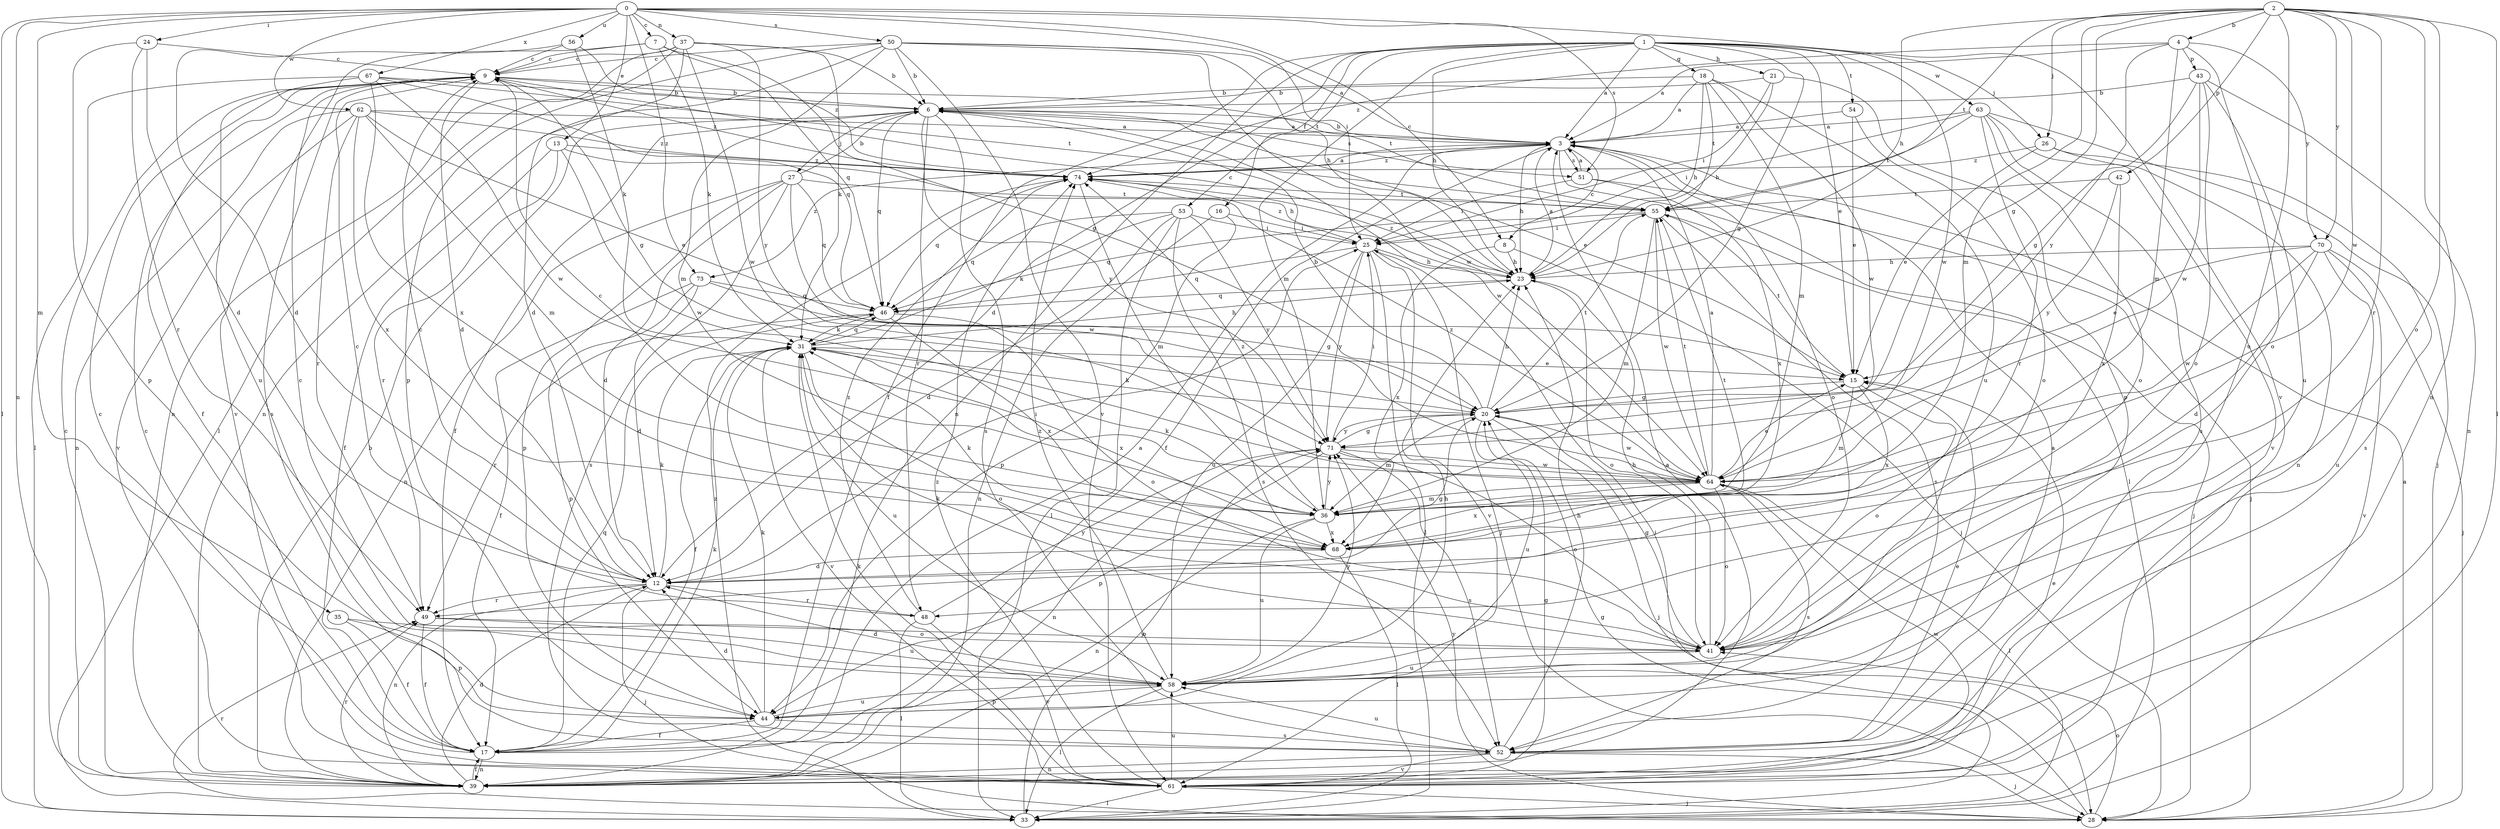 strict digraph  {
0;
1;
2;
3;
4;
6;
7;
8;
9;
12;
13;
15;
16;
17;
18;
20;
21;
23;
24;
25;
26;
27;
28;
31;
33;
35;
36;
37;
39;
41;
42;
43;
44;
46;
48;
49;
50;
51;
52;
53;
54;
55;
56;
58;
61;
62;
63;
64;
67;
68;
70;
71;
73;
74;
0 -> 7  [label=c];
0 -> 8  [label=c];
0 -> 13  [label=e];
0 -> 24  [label=i];
0 -> 25  [label=i];
0 -> 33  [label=l];
0 -> 35  [label=m];
0 -> 37  [label=n];
0 -> 39  [label=n];
0 -> 50  [label=s];
0 -> 51  [label=s];
0 -> 56  [label=u];
0 -> 61  [label=v];
0 -> 62  [label=w];
0 -> 67  [label=x];
0 -> 73  [label=z];
1 -> 3  [label=a];
1 -> 12  [label=d];
1 -> 15  [label=e];
1 -> 16  [label=f];
1 -> 17  [label=f];
1 -> 18  [label=g];
1 -> 20  [label=g];
1 -> 21  [label=h];
1 -> 23  [label=h];
1 -> 26  [label=j];
1 -> 36  [label=m];
1 -> 39  [label=n];
1 -> 53  [label=t];
1 -> 54  [label=t];
1 -> 63  [label=w];
1 -> 64  [label=w];
2 -> 4  [label=b];
2 -> 20  [label=g];
2 -> 23  [label=h];
2 -> 26  [label=j];
2 -> 33  [label=l];
2 -> 36  [label=m];
2 -> 39  [label=n];
2 -> 41  [label=o];
2 -> 42  [label=p];
2 -> 48  [label=r];
2 -> 55  [label=t];
2 -> 58  [label=u];
2 -> 64  [label=w];
2 -> 70  [label=y];
3 -> 6  [label=b];
3 -> 8  [label=c];
3 -> 17  [label=f];
3 -> 23  [label=h];
3 -> 33  [label=l];
3 -> 41  [label=o];
3 -> 51  [label=s];
3 -> 73  [label=z];
3 -> 74  [label=z];
4 -> 3  [label=a];
4 -> 36  [label=m];
4 -> 41  [label=o];
4 -> 43  [label=p];
4 -> 70  [label=y];
4 -> 71  [label=y];
4 -> 74  [label=z];
6 -> 3  [label=a];
6 -> 15  [label=e];
6 -> 17  [label=f];
6 -> 27  [label=j];
6 -> 46  [label=q];
6 -> 48  [label=r];
6 -> 51  [label=s];
6 -> 52  [label=s];
6 -> 64  [label=w];
6 -> 71  [label=y];
7 -> 9  [label=c];
7 -> 20  [label=g];
7 -> 31  [label=k];
7 -> 46  [label=q];
7 -> 61  [label=v];
8 -> 23  [label=h];
8 -> 28  [label=j];
8 -> 68  [label=x];
9 -> 6  [label=b];
9 -> 12  [label=d];
9 -> 17  [label=f];
9 -> 20  [label=g];
9 -> 52  [label=s];
9 -> 55  [label=t];
9 -> 74  [label=z];
12 -> 9  [label=c];
12 -> 20  [label=g];
12 -> 25  [label=i];
12 -> 28  [label=j];
12 -> 31  [label=k];
12 -> 39  [label=n];
12 -> 48  [label=r];
12 -> 49  [label=r];
13 -> 17  [label=f];
13 -> 23  [label=h];
13 -> 49  [label=r];
13 -> 64  [label=w];
13 -> 74  [label=z];
15 -> 20  [label=g];
15 -> 36  [label=m];
15 -> 41  [label=o];
15 -> 55  [label=t];
15 -> 68  [label=x];
16 -> 25  [label=i];
16 -> 39  [label=n];
16 -> 44  [label=p];
17 -> 3  [label=a];
17 -> 9  [label=c];
17 -> 31  [label=k];
17 -> 39  [label=n];
17 -> 46  [label=q];
18 -> 3  [label=a];
18 -> 6  [label=b];
18 -> 23  [label=h];
18 -> 36  [label=m];
18 -> 55  [label=t];
18 -> 58  [label=u];
18 -> 64  [label=w];
20 -> 6  [label=b];
20 -> 23  [label=h];
20 -> 28  [label=j];
20 -> 31  [label=k];
20 -> 36  [label=m];
20 -> 55  [label=t];
20 -> 58  [label=u];
20 -> 64  [label=w];
20 -> 71  [label=y];
21 -> 6  [label=b];
21 -> 23  [label=h];
21 -> 25  [label=i];
21 -> 44  [label=p];
23 -> 3  [label=a];
23 -> 9  [label=c];
23 -> 41  [label=o];
23 -> 46  [label=q];
23 -> 74  [label=z];
24 -> 9  [label=c];
24 -> 12  [label=d];
24 -> 44  [label=p];
24 -> 49  [label=r];
25 -> 23  [label=h];
25 -> 28  [label=j];
25 -> 33  [label=l];
25 -> 46  [label=q];
25 -> 58  [label=u];
25 -> 61  [label=v];
25 -> 71  [label=y];
25 -> 74  [label=z];
26 -> 15  [label=e];
26 -> 39  [label=n];
26 -> 52  [label=s];
26 -> 74  [label=z];
27 -> 6  [label=b];
27 -> 12  [label=d];
27 -> 39  [label=n];
27 -> 44  [label=p];
27 -> 46  [label=q];
27 -> 52  [label=s];
27 -> 55  [label=t];
27 -> 64  [label=w];
28 -> 3  [label=a];
28 -> 25  [label=i];
28 -> 41  [label=o];
28 -> 49  [label=r];
28 -> 71  [label=y];
31 -> 15  [label=e];
31 -> 17  [label=f];
31 -> 23  [label=h];
31 -> 41  [label=o];
31 -> 46  [label=q];
31 -> 58  [label=u];
31 -> 61  [label=v];
31 -> 68  [label=x];
33 -> 20  [label=g];
33 -> 71  [label=y];
33 -> 74  [label=z];
35 -> 17  [label=f];
35 -> 41  [label=o];
35 -> 44  [label=p];
36 -> 9  [label=c];
36 -> 31  [label=k];
36 -> 39  [label=n];
36 -> 58  [label=u];
36 -> 68  [label=x];
36 -> 71  [label=y];
36 -> 74  [label=z];
37 -> 6  [label=b];
37 -> 9  [label=c];
37 -> 12  [label=d];
37 -> 31  [label=k];
37 -> 33  [label=l];
37 -> 39  [label=n];
37 -> 64  [label=w];
37 -> 71  [label=y];
39 -> 3  [label=a];
39 -> 6  [label=b];
39 -> 9  [label=c];
39 -> 12  [label=d];
39 -> 17  [label=f];
39 -> 49  [label=r];
41 -> 20  [label=g];
41 -> 23  [label=h];
41 -> 31  [label=k];
41 -> 58  [label=u];
42 -> 55  [label=t];
42 -> 68  [label=x];
42 -> 71  [label=y];
43 -> 6  [label=b];
43 -> 20  [label=g];
43 -> 39  [label=n];
43 -> 41  [label=o];
43 -> 58  [label=u];
43 -> 64  [label=w];
44 -> 12  [label=d];
44 -> 17  [label=f];
44 -> 23  [label=h];
44 -> 31  [label=k];
44 -> 52  [label=s];
44 -> 58  [label=u];
46 -> 31  [label=k];
46 -> 41  [label=o];
46 -> 49  [label=r];
46 -> 68  [label=x];
48 -> 9  [label=c];
48 -> 33  [label=l];
48 -> 61  [label=v];
48 -> 71  [label=y];
48 -> 74  [label=z];
49 -> 17  [label=f];
49 -> 41  [label=o];
49 -> 58  [label=u];
50 -> 3  [label=a];
50 -> 6  [label=b];
50 -> 9  [label=c];
50 -> 23  [label=h];
50 -> 36  [label=m];
50 -> 39  [label=n];
50 -> 44  [label=p];
50 -> 61  [label=v];
50 -> 64  [label=w];
51 -> 3  [label=a];
51 -> 25  [label=i];
51 -> 28  [label=j];
51 -> 68  [label=x];
52 -> 3  [label=a];
52 -> 15  [label=e];
52 -> 23  [label=h];
52 -> 28  [label=j];
52 -> 39  [label=n];
52 -> 58  [label=u];
52 -> 61  [label=v];
53 -> 12  [label=d];
53 -> 25  [label=i];
53 -> 31  [label=k];
53 -> 33  [label=l];
53 -> 46  [label=q];
53 -> 52  [label=s];
53 -> 71  [label=y];
54 -> 3  [label=a];
54 -> 15  [label=e];
54 -> 41  [label=o];
55 -> 25  [label=i];
55 -> 28  [label=j];
55 -> 36  [label=m];
55 -> 46  [label=q];
55 -> 52  [label=s];
55 -> 64  [label=w];
56 -> 9  [label=c];
56 -> 12  [label=d];
56 -> 31  [label=k];
56 -> 74  [label=z];
58 -> 9  [label=c];
58 -> 12  [label=d];
58 -> 33  [label=l];
58 -> 44  [label=p];
58 -> 71  [label=y];
58 -> 74  [label=z];
61 -> 9  [label=c];
61 -> 15  [label=e];
61 -> 20  [label=g];
61 -> 28  [label=j];
61 -> 31  [label=k];
61 -> 33  [label=l];
61 -> 58  [label=u];
61 -> 64  [label=w];
61 -> 74  [label=z];
62 -> 3  [label=a];
62 -> 15  [label=e];
62 -> 36  [label=m];
62 -> 39  [label=n];
62 -> 49  [label=r];
62 -> 61  [label=v];
62 -> 68  [label=x];
62 -> 74  [label=z];
63 -> 3  [label=a];
63 -> 25  [label=i];
63 -> 28  [label=j];
63 -> 41  [label=o];
63 -> 49  [label=r];
63 -> 52  [label=s];
63 -> 55  [label=t];
63 -> 61  [label=v];
64 -> 3  [label=a];
64 -> 15  [label=e];
64 -> 33  [label=l];
64 -> 36  [label=m];
64 -> 41  [label=o];
64 -> 52  [label=s];
64 -> 55  [label=t];
64 -> 68  [label=x];
64 -> 74  [label=z];
67 -> 6  [label=b];
67 -> 33  [label=l];
67 -> 46  [label=q];
67 -> 55  [label=t];
67 -> 58  [label=u];
67 -> 64  [label=w];
67 -> 68  [label=x];
68 -> 12  [label=d];
68 -> 31  [label=k];
68 -> 33  [label=l];
68 -> 55  [label=t];
70 -> 12  [label=d];
70 -> 15  [label=e];
70 -> 23  [label=h];
70 -> 28  [label=j];
70 -> 58  [label=u];
70 -> 61  [label=v];
70 -> 64  [label=w];
71 -> 20  [label=g];
71 -> 25  [label=i];
71 -> 39  [label=n];
71 -> 41  [label=o];
71 -> 44  [label=p];
71 -> 52  [label=s];
71 -> 64  [label=w];
73 -> 12  [label=d];
73 -> 17  [label=f];
73 -> 20  [label=g];
73 -> 44  [label=p];
73 -> 46  [label=q];
74 -> 3  [label=a];
74 -> 36  [label=m];
74 -> 46  [label=q];
74 -> 55  [label=t];
}
